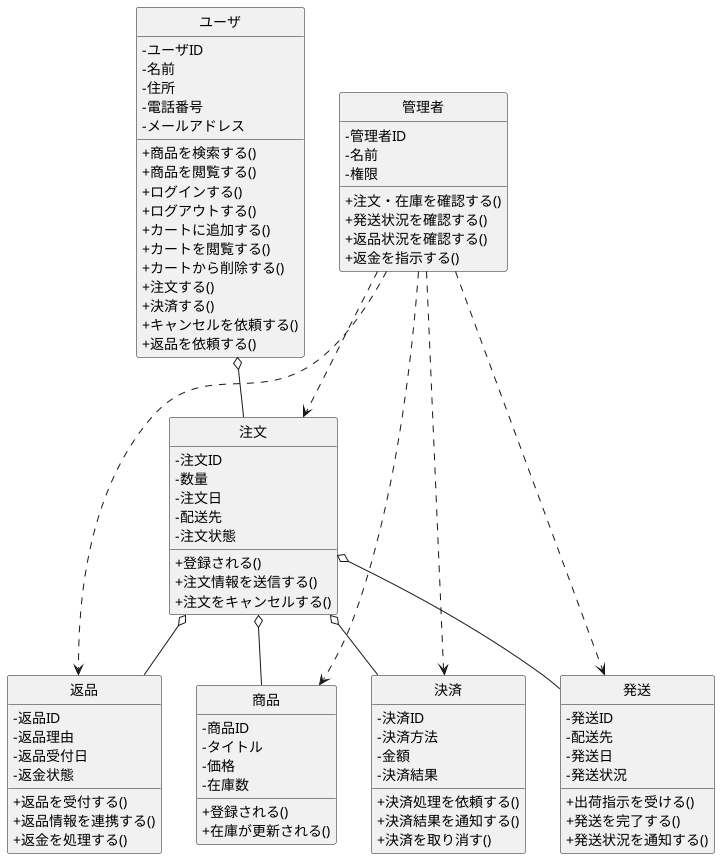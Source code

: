 @startuml ECサイトクラス図
skinparam classAttributeIconSize 0
hide circle

class ユーザ {
 -ユーザID
 -名前
 -住所
 -電話番号
 -メールアドレス

 +商品を検索する()
 +商品を閲覧する()
 +ログインする()
 +ログアウトする()
 +カートに追加する()
 +カートを閲覧する()
 +カートから削除する()
 +注文する()
 +決済する()
 +キャンセルを依頼する()
 +返品を依頼する()
}

class 商品 {
 -商品ID
 -タイトル
 -価格
 -在庫数

 +登録される()
 +在庫が更新される()
}

class 注文 {
 -注文ID
 -数量
 -注文日
 -配送先
 -注文状態

 +登録される()
 +注文情報を送信する()
 +注文をキャンセルする()
}

class 決済 {
 -決済ID
 -決済方法
 -金額
 -決済結果

 +決済処理を依頼する()
 +決済結果を通知する()
 +決済を取り消す()
}

class 発送 {
 -発送ID
 -配送先
 -発送日
 -発送状況

 +出荷指示を受ける()
 +発送を完了する()
 +発送状況を通知する()
}

class 返品 {
 -返品ID
 -返品理由
 -返品受付日
 -返金状態

 +返品を受付する()
 +返品情報を連携する()
 +返金を処理する()
}

class 管理者 {
 -管理者ID
 -名前
 -権限

 +注文・在庫を確認する()
 +発送状況を確認する()
 +返品状況を確認する()
 +返金を指示する()
}

' 関連
ユーザ o-- 注文
注文 o-- 商品
注文 o-- 決済
注文 o-- 発送
注文 o-- 返品
管理者 ..> 商品
管理者 ..> 注文
管理者 ..> 発送
管理者 ..> 返品
管理者 ..> 決済

@enduml
